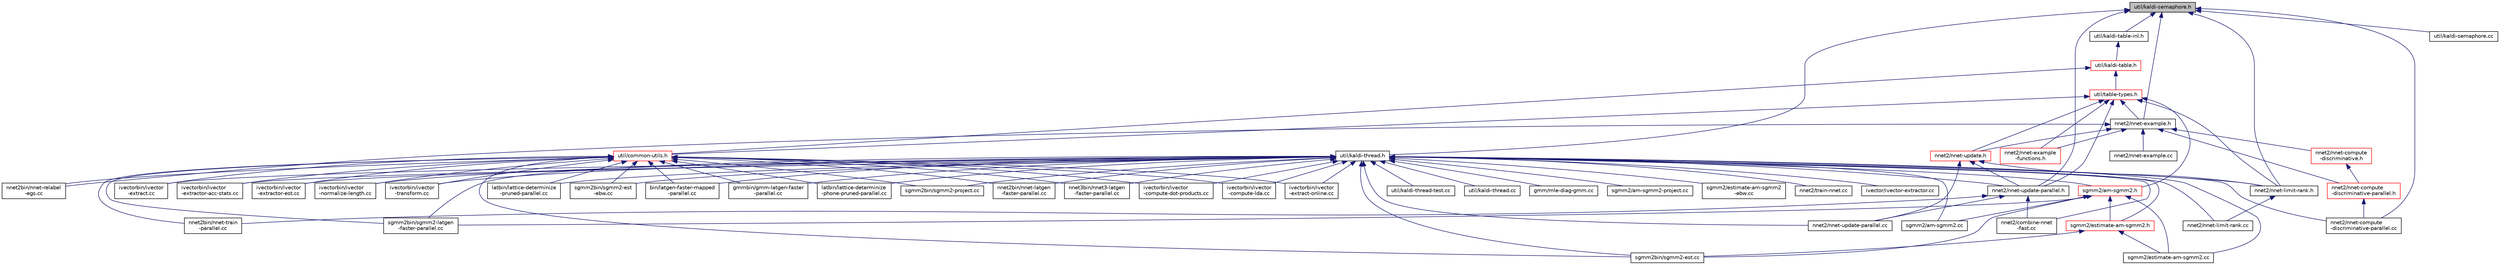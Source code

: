digraph "util/kaldi-semaphore.h"
{
  edge [fontname="Helvetica",fontsize="10",labelfontname="Helvetica",labelfontsize="10"];
  node [fontname="Helvetica",fontsize="10",shape=record];
  Node3 [label="util/kaldi-semaphore.h",height=0.2,width=0.4,color="black", fillcolor="grey75", style="filled", fontcolor="black"];
  Node3 -> Node4 [dir="back",color="midnightblue",fontsize="10",style="solid",fontname="Helvetica"];
  Node4 [label="util/kaldi-table-inl.h",height=0.2,width=0.4,color="black", fillcolor="white", style="filled",URL="$kaldi-table-inl_8h.html"];
  Node4 -> Node5 [dir="back",color="midnightblue",fontsize="10",style="solid",fontname="Helvetica"];
  Node5 [label="util/kaldi-table.h",height=0.2,width=0.4,color="red", fillcolor="white", style="filled",URL="$kaldi-table_8h.html"];
  Node5 -> Node6 [dir="back",color="midnightblue",fontsize="10",style="solid",fontname="Helvetica"];
  Node6 [label="util/common-utils.h",height=0.2,width=0.4,color="red", fillcolor="white", style="filled",URL="$common-utils_8h.html"];
  Node6 -> Node209 [dir="back",color="midnightblue",fontsize="10",style="solid",fontname="Helvetica"];
  Node209 [label="bin/latgen-faster-mapped\l-parallel.cc",height=0.2,width=0.4,color="black", fillcolor="white", style="filled",URL="$latgen-faster-mapped-parallel_8cc.html"];
  Node6 -> Node50 [dir="back",color="midnightblue",fontsize="10",style="solid",fontname="Helvetica"];
  Node50 [label="gmmbin/gmm-latgen-faster\l-parallel.cc",height=0.2,width=0.4,color="black", fillcolor="white", style="filled",URL="$gmm-latgen-faster-parallel_8cc.html"];
  Node6 -> Node228 [dir="back",color="midnightblue",fontsize="10",style="solid",fontname="Helvetica"];
  Node228 [label="latbin/lattice-determinize\l-phone-pruned-parallel.cc",height=0.2,width=0.4,color="black", fillcolor="white", style="filled",URL="$lattice-determinize-phone-pruned-parallel_8cc.html"];
  Node6 -> Node230 [dir="back",color="midnightblue",fontsize="10",style="solid",fontname="Helvetica"];
  Node230 [label="latbin/lattice-determinize\l-pruned-parallel.cc",height=0.2,width=0.4,color="black", fillcolor="white", style="filled",URL="$lattice-determinize-pruned-parallel_8cc.html"];
  Node6 -> Node665 [dir="back",color="midnightblue",fontsize="10",style="solid",fontname="Helvetica"];
  Node665 [label="sgmm2bin/sgmm2-est\l-ebw.cc",height=0.2,width=0.4,color="black", fillcolor="white", style="filled",URL="$sgmm2-est-ebw_8cc.html"];
  Node6 -> Node669 [dir="back",color="midnightblue",fontsize="10",style="solid",fontname="Helvetica"];
  Node669 [label="sgmm2bin/sgmm2-est.cc",height=0.2,width=0.4,color="black", fillcolor="white", style="filled",URL="$sgmm2-est_8cc.html"];
  Node6 -> Node211 [dir="back",color="midnightblue",fontsize="10",style="solid",fontname="Helvetica"];
  Node211 [label="sgmm2bin/sgmm2-latgen\l-faster-parallel.cc",height=0.2,width=0.4,color="black", fillcolor="white", style="filled",URL="$sgmm2-latgen-faster-parallel_8cc.html"];
  Node6 -> Node674 [dir="back",color="midnightblue",fontsize="10",style="solid",fontname="Helvetica"];
  Node674 [label="sgmm2bin/sgmm2-project.cc",height=0.2,width=0.4,color="black", fillcolor="white", style="filled",URL="$sgmm2-project_8cc.html"];
  Node6 -> Node213 [dir="back",color="midnightblue",fontsize="10",style="solid",fontname="Helvetica"];
  Node213 [label="nnet2bin/nnet-latgen\l-faster-parallel.cc",height=0.2,width=0.4,color="black", fillcolor="white", style="filled",URL="$nnet-latgen-faster-parallel_8cc.html"];
  Node6 -> Node377 [dir="back",color="midnightblue",fontsize="10",style="solid",fontname="Helvetica"];
  Node377 [label="nnet2bin/nnet-relabel\l-egs.cc",height=0.2,width=0.4,color="black", fillcolor="white", style="filled",URL="$nnet-relabel-egs_8cc.html"];
  Node6 -> Node331 [dir="back",color="midnightblue",fontsize="10",style="solid",fontname="Helvetica"];
  Node331 [label="nnet2bin/nnet-train\l-parallel.cc",height=0.2,width=0.4,color="black", fillcolor="white", style="filled",URL="$nnet-train-parallel_8cc.html"];
  Node6 -> Node216 [dir="back",color="midnightblue",fontsize="10",style="solid",fontname="Helvetica"];
  Node216 [label="nnet3bin/nnet3-latgen\l-faster-parallel.cc",height=0.2,width=0.4,color="black", fillcolor="white", style="filled",URL="$nnet3-latgen-faster-parallel_8cc.html"];
  Node6 -> Node705 [dir="back",color="midnightblue",fontsize="10",style="solid",fontname="Helvetica"];
  Node705 [label="ivectorbin/ivector\l-compute-dot-products.cc",height=0.2,width=0.4,color="black", fillcolor="white", style="filled",URL="$ivector-compute-dot-products_8cc.html"];
  Node6 -> Node706 [dir="back",color="midnightblue",fontsize="10",style="solid",fontname="Helvetica"];
  Node706 [label="ivectorbin/ivector\l-compute-lda.cc",height=0.2,width=0.4,color="black", fillcolor="white", style="filled",URL="$ivector-compute-lda_8cc.html"];
  Node6 -> Node707 [dir="back",color="midnightblue",fontsize="10",style="solid",fontname="Helvetica"];
  Node707 [label="ivectorbin/ivector\l-extract-online.cc",height=0.2,width=0.4,color="black", fillcolor="white", style="filled",URL="$ivector-extract-online_8cc.html"];
  Node6 -> Node708 [dir="back",color="midnightblue",fontsize="10",style="solid",fontname="Helvetica"];
  Node708 [label="ivectorbin/ivector\l-extract.cc",height=0.2,width=0.4,color="black", fillcolor="white", style="filled",URL="$ivector-extract_8cc.html"];
  Node6 -> Node709 [dir="back",color="midnightblue",fontsize="10",style="solid",fontname="Helvetica"];
  Node709 [label="ivectorbin/ivector\l-extractor-acc-stats.cc",height=0.2,width=0.4,color="black", fillcolor="white", style="filled",URL="$ivector-extractor-acc-stats_8cc.html"];
  Node6 -> Node710 [dir="back",color="midnightblue",fontsize="10",style="solid",fontname="Helvetica"];
  Node710 [label="ivectorbin/ivector\l-extractor-est.cc",height=0.2,width=0.4,color="black", fillcolor="white", style="filled",URL="$ivector-extractor-est_8cc.html"];
  Node6 -> Node713 [dir="back",color="midnightblue",fontsize="10",style="solid",fontname="Helvetica"];
  Node713 [label="ivectorbin/ivector\l-normalize-length.cc",height=0.2,width=0.4,color="black", fillcolor="white", style="filled",URL="$ivector-normalize-length_8cc.html"];
  Node6 -> Node714 [dir="back",color="midnightblue",fontsize="10",style="solid",fontname="Helvetica"];
  Node714 [label="ivectorbin/ivector\l-transform.cc",height=0.2,width=0.4,color="black", fillcolor="white", style="filled",URL="$ivector-transform_8cc.html"];
  Node5 -> Node785 [dir="back",color="midnightblue",fontsize="10",style="solid",fontname="Helvetica"];
  Node785 [label="util/table-types.h",height=0.2,width=0.4,color="red", fillcolor="white", style="filled",URL="$table-types_8h.html"];
  Node785 -> Node6 [dir="back",color="midnightblue",fontsize="10",style="solid",fontname="Helvetica"];
  Node785 -> Node788 [dir="back",color="midnightblue",fontsize="10",style="solid",fontname="Helvetica"];
  Node788 [label="sgmm2/am-sgmm2.h",height=0.2,width=0.4,color="red", fillcolor="white", style="filled",URL="$am-sgmm2_8h.html"];
  Node788 -> Node792 [dir="back",color="midnightblue",fontsize="10",style="solid",fontname="Helvetica"];
  Node792 [label="sgmm2/am-sgmm2.cc",height=0.2,width=0.4,color="black", fillcolor="white", style="filled",URL="$am-sgmm2_8cc.html"];
  Node788 -> Node795 [dir="back",color="midnightblue",fontsize="10",style="solid",fontname="Helvetica"];
  Node795 [label="sgmm2/estimate-am-sgmm2.h",height=0.2,width=0.4,color="red", fillcolor="white", style="filled",URL="$estimate-am-sgmm2_8h.html"];
  Node795 -> Node799 [dir="back",color="midnightblue",fontsize="10",style="solid",fontname="Helvetica"];
  Node799 [label="sgmm2/estimate-am-sgmm2.cc",height=0.2,width=0.4,color="black", fillcolor="white", style="filled",URL="$estimate-am-sgmm2_8cc.html"];
  Node795 -> Node669 [dir="back",color="midnightblue",fontsize="10",style="solid",fontname="Helvetica"];
  Node788 -> Node799 [dir="back",color="midnightblue",fontsize="10",style="solid",fontname="Helvetica"];
  Node788 -> Node669 [dir="back",color="midnightblue",fontsize="10",style="solid",fontname="Helvetica"];
  Node788 -> Node211 [dir="back",color="midnightblue",fontsize="10",style="solid",fontname="Helvetica"];
  Node785 -> Node321 [dir="back",color="midnightblue",fontsize="10",style="solid",fontname="Helvetica"];
  Node321 [label="nnet2/nnet-example.h",height=0.2,width=0.4,color="black", fillcolor="white", style="filled",URL="$nnet2_2nnet-example_8h.html"];
  Node321 -> Node322 [dir="back",color="midnightblue",fontsize="10",style="solid",fontname="Helvetica"];
  Node322 [label="nnet2/nnet-update.h",height=0.2,width=0.4,color="red", fillcolor="white", style="filled",URL="$nnet-update_8h.html",tooltip="This header provides functionality for sample-by-sample stochastic gradient descent and gradient comp..."];
  Node322 -> Node329 [dir="back",color="midnightblue",fontsize="10",style="solid",fontname="Helvetica"];
  Node329 [label="nnet2/nnet-update-parallel.h",height=0.2,width=0.4,color="black", fillcolor="white", style="filled",URL="$nnet-update-parallel_8h.html"];
  Node329 -> Node327 [dir="back",color="midnightblue",fontsize="10",style="solid",fontname="Helvetica"];
  Node327 [label="nnet2/combine-nnet\l-fast.cc",height=0.2,width=0.4,color="black", fillcolor="white", style="filled",URL="$combine-nnet-fast_8cc.html"];
  Node329 -> Node330 [dir="back",color="midnightblue",fontsize="10",style="solid",fontname="Helvetica"];
  Node330 [label="nnet2/nnet-update-parallel.cc",height=0.2,width=0.4,color="black", fillcolor="white", style="filled",URL="$nnet-update-parallel_8cc.html"];
  Node329 -> Node331 [dir="back",color="midnightblue",fontsize="10",style="solid",fontname="Helvetica"];
  Node322 -> Node338 [dir="back",color="midnightblue",fontsize="10",style="solid",fontname="Helvetica"];
  Node338 [label="nnet2/nnet-limit-rank.h",height=0.2,width=0.4,color="black", fillcolor="white", style="filled",URL="$nnet-limit-rank_8h.html"];
  Node338 -> Node339 [dir="back",color="midnightblue",fontsize="10",style="solid",fontname="Helvetica"];
  Node339 [label="nnet2/nnet-limit-rank.cc",height=0.2,width=0.4,color="black", fillcolor="white", style="filled",URL="$nnet-limit-rank_8cc.html"];
  Node322 -> Node330 [dir="back",color="midnightblue",fontsize="10",style="solid",fontname="Helvetica"];
  Node321 -> Node361 [dir="back",color="midnightblue",fontsize="10",style="solid",fontname="Helvetica"];
  Node361 [label="nnet2/nnet-compute\l-discriminative-parallel.h",height=0.2,width=0.4,color="red", fillcolor="white", style="filled",URL="$nnet-compute-discriminative-parallel_8h.html"];
  Node361 -> Node266 [dir="back",color="midnightblue",fontsize="10",style="solid",fontname="Helvetica"];
  Node266 [label="nnet2/nnet-compute\l-discriminative-parallel.cc",height=0.2,width=0.4,color="black", fillcolor="white", style="filled",URL="$nnet-compute-discriminative-parallel_8cc.html"];
  Node321 -> Node363 [dir="back",color="midnightblue",fontsize="10",style="solid",fontname="Helvetica"];
  Node363 [label="nnet2/nnet-compute\l-discriminative.h",height=0.2,width=0.4,color="red", fillcolor="white", style="filled",URL="$nnet-compute-discriminative_8h.html"];
  Node363 -> Node361 [dir="back",color="midnightblue",fontsize="10",style="solid",fontname="Helvetica"];
  Node321 -> Node365 [dir="back",color="midnightblue",fontsize="10",style="solid",fontname="Helvetica"];
  Node365 [label="nnet2/nnet-example\l-functions.h",height=0.2,width=0.4,color="red", fillcolor="white", style="filled",URL="$nnet-example-functions_8h.html",tooltip="Note on how to parse this filename: it contains functions relatied to neural-net training examples..."];
  Node321 -> Node269 [dir="back",color="midnightblue",fontsize="10",style="solid",fontname="Helvetica"];
  Node269 [label="nnet2/nnet-example.cc",height=0.2,width=0.4,color="black", fillcolor="white", style="filled",URL="$nnet2_2nnet-example_8cc.html"];
  Node321 -> Node377 [dir="back",color="midnightblue",fontsize="10",style="solid",fontname="Helvetica"];
  Node785 -> Node322 [dir="back",color="midnightblue",fontsize="10",style="solid",fontname="Helvetica"];
  Node785 -> Node329 [dir="back",color="midnightblue",fontsize="10",style="solid",fontname="Helvetica"];
  Node785 -> Node365 [dir="back",color="midnightblue",fontsize="10",style="solid",fontname="Helvetica"];
  Node785 -> Node338 [dir="back",color="midnightblue",fontsize="10",style="solid",fontname="Helvetica"];
  Node3 -> Node841 [dir="back",color="midnightblue",fontsize="10",style="solid",fontname="Helvetica"];
  Node841 [label="util/kaldi-semaphore.cc",height=0.2,width=0.4,color="black", fillcolor="white", style="filled",URL="$kaldi-semaphore_8cc.html"];
  Node3 -> Node842 [dir="back",color="midnightblue",fontsize="10",style="solid",fontname="Helvetica"];
  Node842 [label="util/kaldi-thread.h",height=0.2,width=0.4,color="black", fillcolor="white", style="filled",URL="$kaldi-thread_8h.html"];
  Node842 -> Node843 [dir="back",color="midnightblue",fontsize="10",style="solid",fontname="Helvetica"];
  Node843 [label="util/kaldi-thread-test.cc",height=0.2,width=0.4,color="black", fillcolor="white", style="filled",URL="$kaldi-thread-test_8cc.html"];
  Node842 -> Node844 [dir="back",color="midnightblue",fontsize="10",style="solid",fontname="Helvetica"];
  Node844 [label="util/kaldi-thread.cc",height=0.2,width=0.4,color="black", fillcolor="white", style="filled",URL="$kaldi-thread_8cc.html"];
  Node842 -> Node845 [dir="back",color="midnightblue",fontsize="10",style="solid",fontname="Helvetica"];
  Node845 [label="gmm/mle-diag-gmm.cc",height=0.2,width=0.4,color="black", fillcolor="white", style="filled",URL="$mle-diag-gmm_8cc.html"];
  Node842 -> Node209 [dir="back",color="midnightblue",fontsize="10",style="solid",fontname="Helvetica"];
  Node842 -> Node50 [dir="back",color="midnightblue",fontsize="10",style="solid",fontname="Helvetica"];
  Node842 -> Node228 [dir="back",color="midnightblue",fontsize="10",style="solid",fontname="Helvetica"];
  Node842 -> Node230 [dir="back",color="midnightblue",fontsize="10",style="solid",fontname="Helvetica"];
  Node842 -> Node788 [dir="back",color="midnightblue",fontsize="10",style="solid",fontname="Helvetica"];
  Node842 -> Node790 [dir="back",color="midnightblue",fontsize="10",style="solid",fontname="Helvetica"];
  Node790 [label="sgmm2/am-sgmm2-project.cc",height=0.2,width=0.4,color="black", fillcolor="white", style="filled",URL="$am-sgmm2-project_8cc.html"];
  Node842 -> Node792 [dir="back",color="midnightblue",fontsize="10",style="solid",fontname="Helvetica"];
  Node842 -> Node795 [dir="back",color="midnightblue",fontsize="10",style="solid",fontname="Helvetica"];
  Node842 -> Node797 [dir="back",color="midnightblue",fontsize="10",style="solid",fontname="Helvetica"];
  Node797 [label="sgmm2/estimate-am-sgmm2\l-ebw.cc",height=0.2,width=0.4,color="black", fillcolor="white", style="filled",URL="$estimate-am-sgmm2-ebw_8cc.html"];
  Node842 -> Node799 [dir="back",color="midnightblue",fontsize="10",style="solid",fontname="Helvetica"];
  Node842 -> Node665 [dir="back",color="midnightblue",fontsize="10",style="solid",fontname="Helvetica"];
  Node842 -> Node669 [dir="back",color="midnightblue",fontsize="10",style="solid",fontname="Helvetica"];
  Node842 -> Node211 [dir="back",color="midnightblue",fontsize="10",style="solid",fontname="Helvetica"];
  Node842 -> Node674 [dir="back",color="midnightblue",fontsize="10",style="solid",fontname="Helvetica"];
  Node842 -> Node329 [dir="back",color="midnightblue",fontsize="10",style="solid",fontname="Helvetica"];
  Node842 -> Node327 [dir="back",color="midnightblue",fontsize="10",style="solid",fontname="Helvetica"];
  Node842 -> Node266 [dir="back",color="midnightblue",fontsize="10",style="solid",fontname="Helvetica"];
  Node842 -> Node338 [dir="back",color="midnightblue",fontsize="10",style="solid",fontname="Helvetica"];
  Node842 -> Node339 [dir="back",color="midnightblue",fontsize="10",style="solid",fontname="Helvetica"];
  Node842 -> Node330 [dir="back",color="midnightblue",fontsize="10",style="solid",fontname="Helvetica"];
  Node842 -> Node349 [dir="back",color="midnightblue",fontsize="10",style="solid",fontname="Helvetica"];
  Node349 [label="nnet2/train-nnet.cc",height=0.2,width=0.4,color="black", fillcolor="white", style="filled",URL="$train-nnet_8cc.html"];
  Node842 -> Node213 [dir="back",color="midnightblue",fontsize="10",style="solid",fontname="Helvetica"];
  Node842 -> Node216 [dir="back",color="midnightblue",fontsize="10",style="solid",fontname="Helvetica"];
  Node842 -> Node704 [dir="back",color="midnightblue",fontsize="10",style="solid",fontname="Helvetica"];
  Node704 [label="ivector/ivector-extractor.cc",height=0.2,width=0.4,color="black", fillcolor="white", style="filled",URL="$ivector-extractor_8cc.html"];
  Node842 -> Node705 [dir="back",color="midnightblue",fontsize="10",style="solid",fontname="Helvetica"];
  Node842 -> Node706 [dir="back",color="midnightblue",fontsize="10",style="solid",fontname="Helvetica"];
  Node842 -> Node707 [dir="back",color="midnightblue",fontsize="10",style="solid",fontname="Helvetica"];
  Node842 -> Node708 [dir="back",color="midnightblue",fontsize="10",style="solid",fontname="Helvetica"];
  Node842 -> Node709 [dir="back",color="midnightblue",fontsize="10",style="solid",fontname="Helvetica"];
  Node842 -> Node710 [dir="back",color="midnightblue",fontsize="10",style="solid",fontname="Helvetica"];
  Node842 -> Node713 [dir="back",color="midnightblue",fontsize="10",style="solid",fontname="Helvetica"];
  Node842 -> Node714 [dir="back",color="midnightblue",fontsize="10",style="solid",fontname="Helvetica"];
  Node3 -> Node321 [dir="back",color="midnightblue",fontsize="10",style="solid",fontname="Helvetica"];
  Node3 -> Node329 [dir="back",color="midnightblue",fontsize="10",style="solid",fontname="Helvetica"];
  Node3 -> Node266 [dir="back",color="midnightblue",fontsize="10",style="solid",fontname="Helvetica"];
  Node3 -> Node338 [dir="back",color="midnightblue",fontsize="10",style="solid",fontname="Helvetica"];
}
